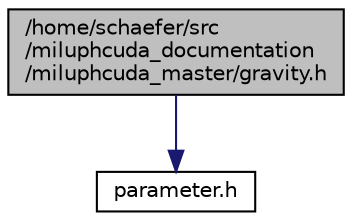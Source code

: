 digraph "/home/schaefer/src/miluphcuda_documentation/miluphcuda_master/gravity.h"
{
  edge [fontname="Helvetica",fontsize="10",labelfontname="Helvetica",labelfontsize="10"];
  node [fontname="Helvetica",fontsize="10",shape=record];
  Node0 [label="/home/schaefer/src\l/miluphcuda_documentation\l/miluphcuda_master/gravity.h",height=0.2,width=0.4,color="black", fillcolor="grey75", style="filled", fontcolor="black"];
  Node0 -> Node1 [color="midnightblue",fontsize="10",style="solid",fontname="Helvetica"];
  Node1 [label="parameter.h",height=0.2,width=0.4,color="black", fillcolor="white", style="filled",URL="$parameter_8h.html"];
}
